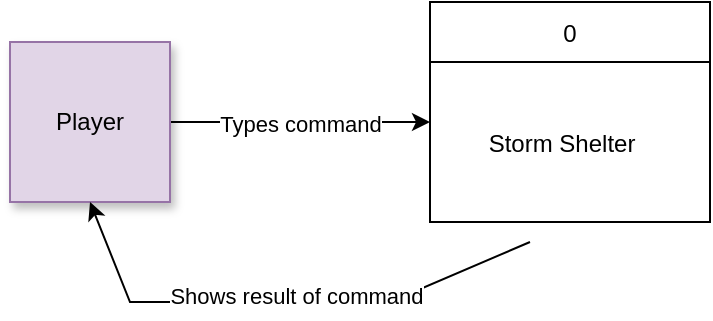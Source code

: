 <mxfile version="15.9.1" type="device"><diagram id="Wt3Liw_KjbGebg0jcxa7" name="Page-1"><mxGraphModel dx="598" dy="745" grid="1" gridSize="10" guides="1" tooltips="1" connect="1" arrows="1" fold="1" page="1" pageScale="1" pageWidth="850" pageHeight="1100" math="0" shadow="0"><root><mxCell id="0"/><mxCell id="1" parent="0"/><mxCell id="NssR4L-5XkyAKCedgbhH-4" value="Types command" style="edgeStyle=orthogonalEdgeStyle;rounded=0;orthogonalLoop=1;jettySize=auto;html=1;" parent="1" source="NssR4L-5XkyAKCedgbhH-1" edge="1"><mxGeometry relative="1" as="geometry"><mxPoint x="230" y="250" as="targetPoint"/></mxGeometry></mxCell><mxCell id="NssR4L-5XkyAKCedgbhH-1" value="Player" style="whiteSpace=wrap;html=1;aspect=fixed;fillColor=#e1d5e7;strokeColor=#9673a6;shadow=1;" parent="1" vertex="1"><mxGeometry x="20" y="210" width="80" height="80" as="geometry"/></mxCell><mxCell id="yiIo-alXXC3jD4Vy66Ot-2" value="0" style="swimlane;fontStyle=0;childLayout=stackLayout;horizontal=1;startSize=30;horizontalStack=0;resizeParent=1;resizeParentMax=0;resizeLast=0;collapsible=1;marginBottom=0;" vertex="1" parent="1"><mxGeometry x="230" y="190" width="140" height="110" as="geometry"/></mxCell><mxCell id="yiIo-alXXC3jD4Vy66Ot-5" value="       Storm Shelter" style="text;strokeColor=none;fillColor=none;align=left;verticalAlign=middle;spacingLeft=4;spacingRight=4;overflow=hidden;points=[[0,0.5],[1,0.5]];portConstraint=eastwest;rotatable=0;" vertex="1" parent="yiIo-alXXC3jD4Vy66Ot-2"><mxGeometry y="30" width="140" height="80" as="geometry"/></mxCell><mxCell id="yiIo-alXXC3jD4Vy66Ot-6" value="" style="endArrow=classic;html=1;rounded=0;entryX=0.5;entryY=1;entryDx=0;entryDy=0;" edge="1" parent="1" target="NssR4L-5XkyAKCedgbhH-1"><mxGeometry width="50" height="50" relative="1" as="geometry"><mxPoint x="280" y="310" as="sourcePoint"/><mxPoint x="60" y="340" as="targetPoint"/><Array as="points"><mxPoint x="210" y="340"/><mxPoint x="80" y="340"/></Array></mxGeometry></mxCell><mxCell id="yiIo-alXXC3jD4Vy66Ot-7" value="Shows result of command" style="edgeLabel;html=1;align=center;verticalAlign=middle;resizable=0;points=[];" vertex="1" connectable="0" parent="yiIo-alXXC3jD4Vy66Ot-6"><mxGeometry x="-0.053" y="-3" relative="1" as="geometry"><mxPoint as="offset"/></mxGeometry></mxCell></root></mxGraphModel></diagram></mxfile>